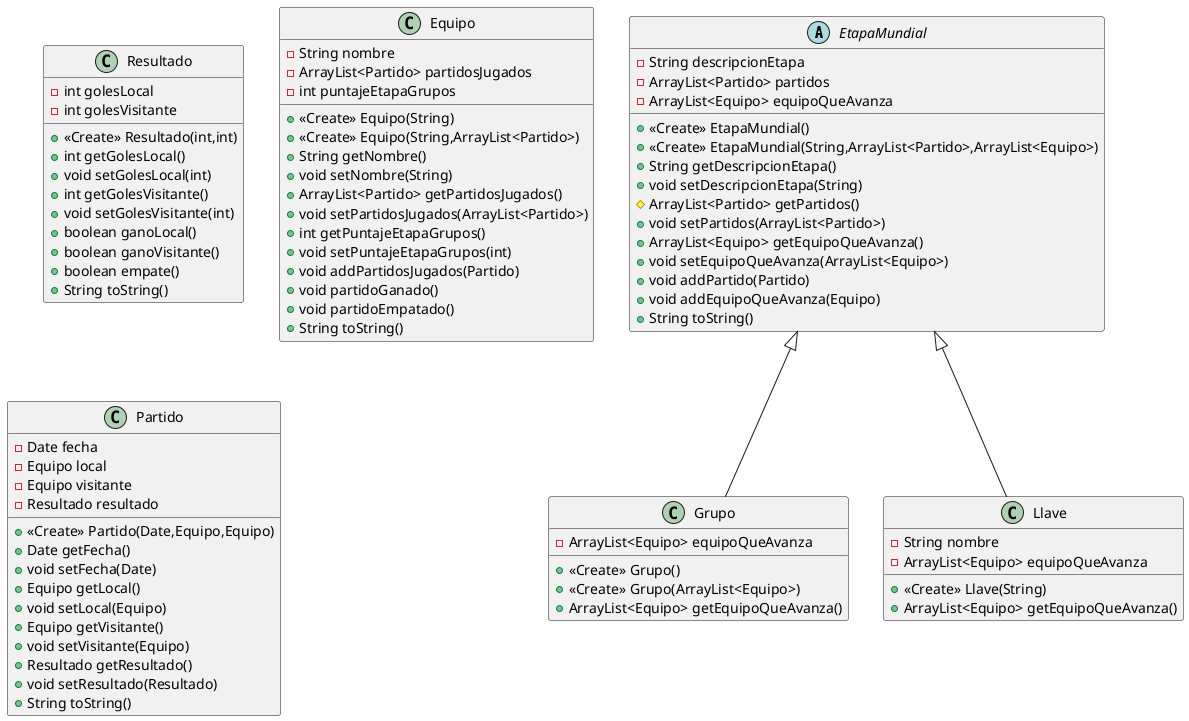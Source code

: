 @startuml
abstract class EtapaMundial {
- String descripcionEtapa
- ArrayList<Partido> partidos
- ArrayList<Equipo> equipoQueAvanza
+ <<Create>> EtapaMundial()
+ <<Create>> EtapaMundial(String,ArrayList<Partido>,ArrayList<Equipo>)
+ String getDescripcionEtapa()
+ void setDescripcionEtapa(String)
# ArrayList<Partido> getPartidos()
+ void setPartidos(ArrayList<Partido>)
+ ArrayList<Equipo> getEquipoQueAvanza()
+ void setEquipoQueAvanza(ArrayList<Equipo>)
+ void addPartido(Partido)
+ void addEquipoQueAvanza(Equipo)
+ String toString()
}
class Resultado {
- int golesLocal
- int golesVisitante
+ <<Create>> Resultado(int,int)
+ int getGolesLocal()
+ void setGolesLocal(int)
+ int getGolesVisitante()
+ void setGolesVisitante(int)
+ boolean ganoLocal()
+ boolean ganoVisitante()
+ boolean empate()
+ String toString()
}
class Equipo {
- String nombre
- ArrayList<Partido> partidosJugados
- int puntajeEtapaGrupos
+ <<Create>> Equipo(String)
+ <<Create>> Equipo(String,ArrayList<Partido>)
+ String getNombre()
+ void setNombre(String)
+ ArrayList<Partido> getPartidosJugados()
+ void setPartidosJugados(ArrayList<Partido>)
+ int getPuntajeEtapaGrupos()
+ void setPuntajeEtapaGrupos(int)
+ void addPartidosJugados(Partido)
+ void partidoGanado()
+ void partidoEmpatado()
+ String toString()
}
class Grupo {
- ArrayList<Equipo> equipoQueAvanza
+ <<Create>> Grupo()
+ <<Create>> Grupo(ArrayList<Equipo>)
+ ArrayList<Equipo> getEquipoQueAvanza()
}
class Partido {
- Date fecha
- Equipo local
- Equipo visitante
- Resultado resultado
+ <<Create>> Partido(Date,Equipo,Equipo)
+ Date getFecha()
+ void setFecha(Date)
+ Equipo getLocal()
+ void setLocal(Equipo)
+ Equipo getVisitante()
+ void setVisitante(Equipo)
+ Resultado getResultado()
+ void setResultado(Resultado)
+ String toString()
}
class Llave {
- String nombre
- ArrayList<Equipo> equipoQueAvanza
+ <<Create>> Llave(String)
+ ArrayList<Equipo> getEquipoQueAvanza()
}


EtapaMundial <|-- Grupo
EtapaMundial <|-- Llave
@enduml